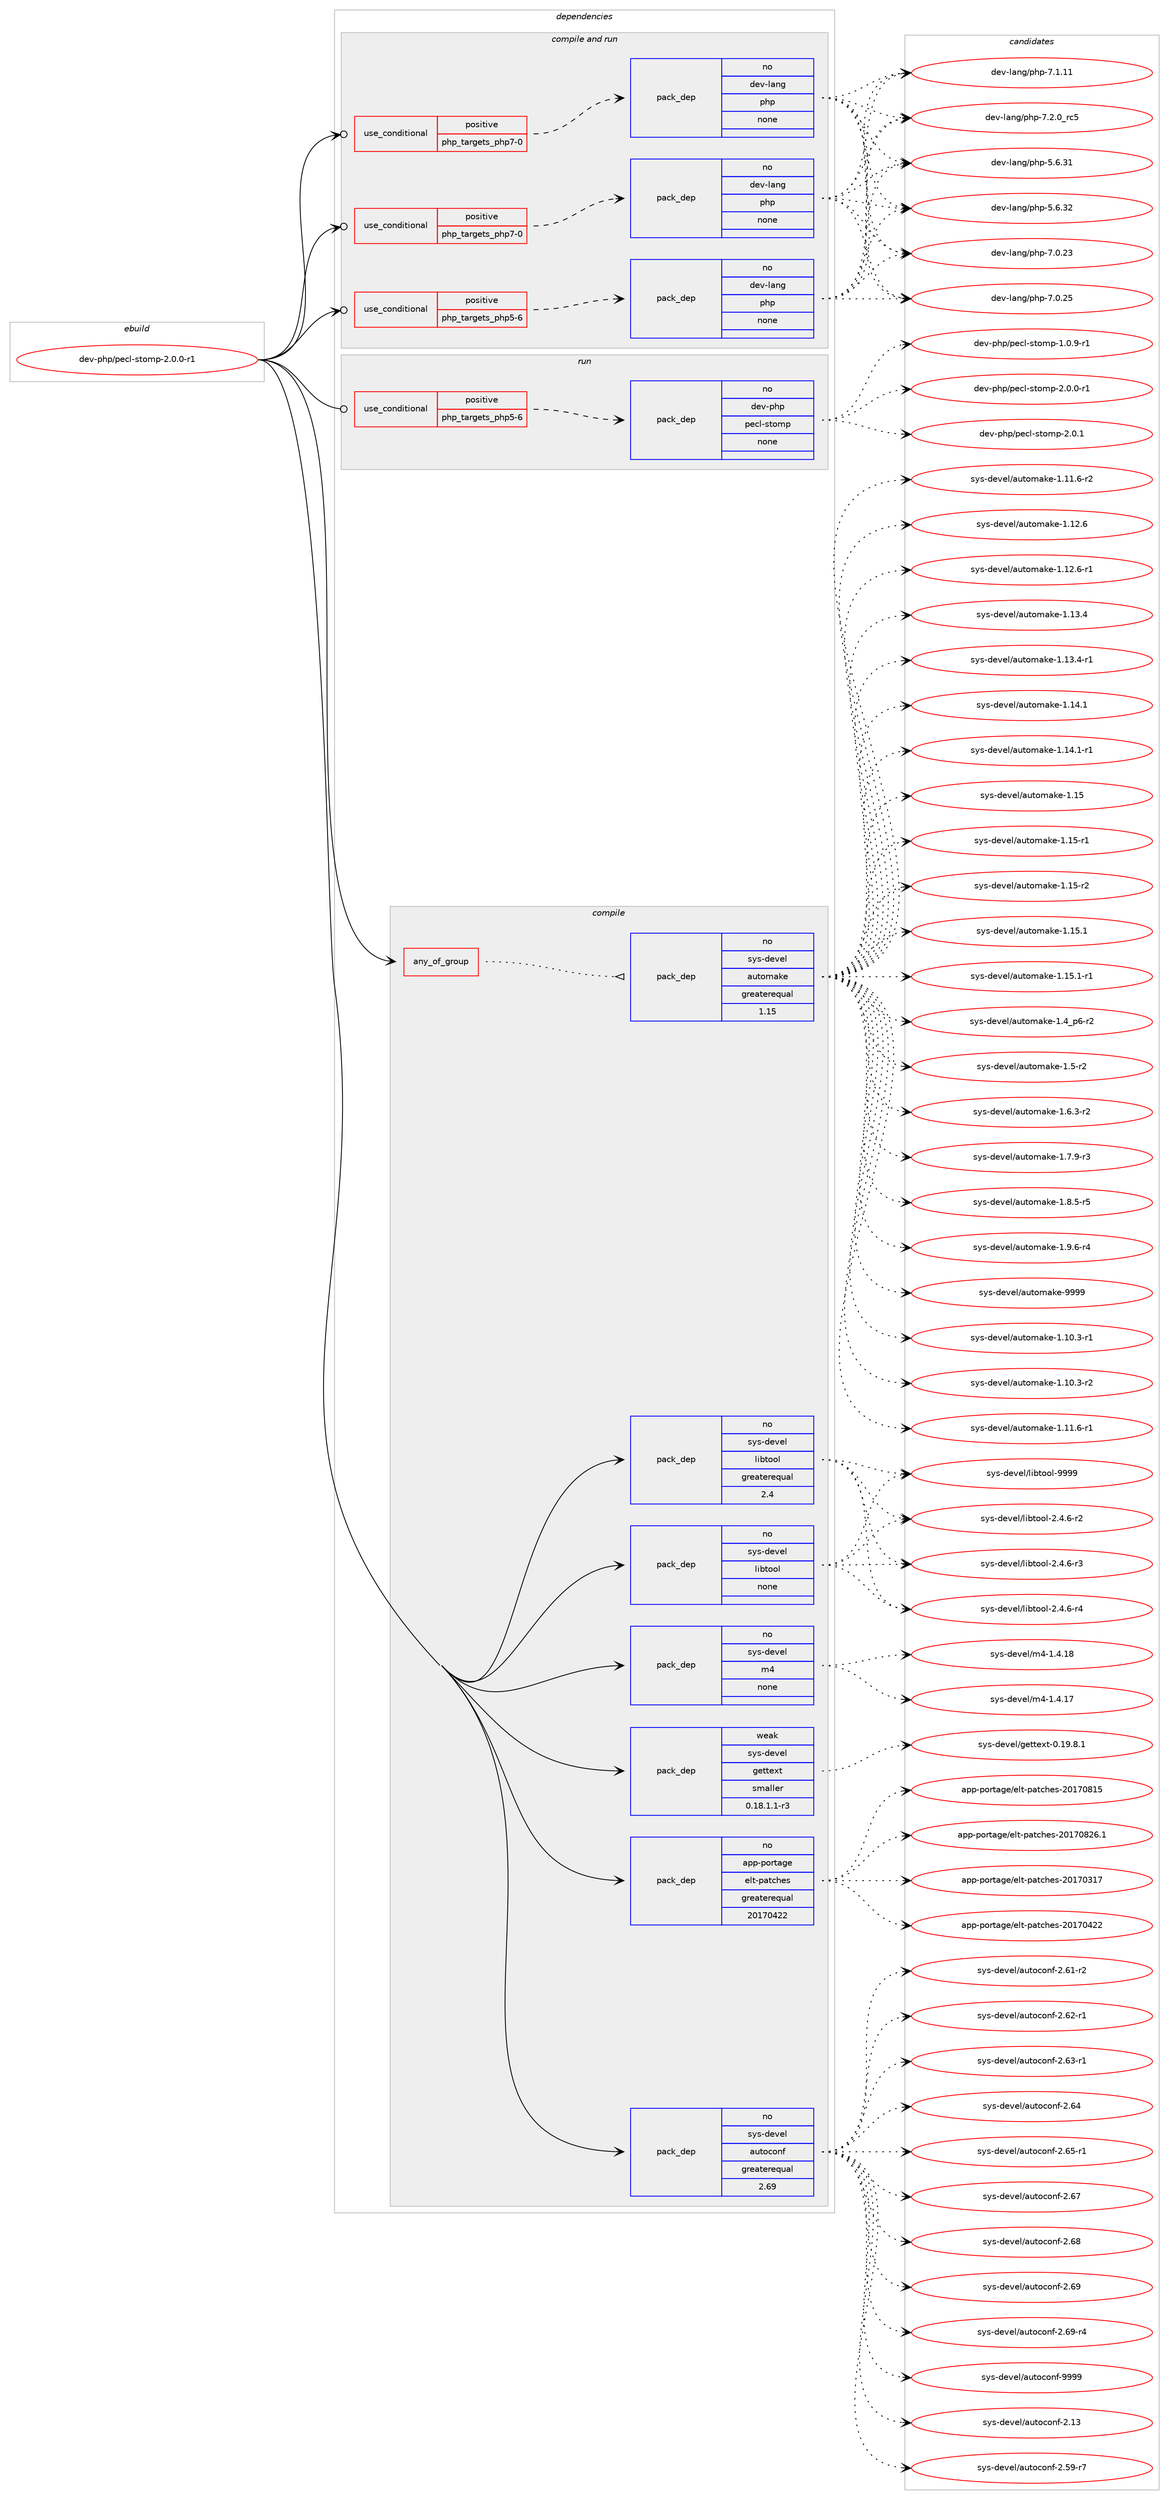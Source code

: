 digraph prolog {

# *************
# Graph options
# *************

newrank=true;
concentrate=true;
compound=true;
graph [rankdir=LR,fontname=Helvetica,fontsize=10,ranksep=1.5];#, ranksep=2.5, nodesep=0.2];
edge  [arrowhead=vee];
node  [fontname=Helvetica,fontsize=10];

# **********
# The ebuild
# **********

subgraph cluster_leftcol {
color=gray;
rank=same;
label=<<i>ebuild</i>>;
id [label="dev-php/pecl-stomp-2.0.0-r1", color=red, width=4, href="../dev-php/pecl-stomp-2.0.0-r1.svg"];
}

# ****************
# The dependencies
# ****************

subgraph cluster_midcol {
color=gray;
label=<<i>dependencies</i>>;
subgraph cluster_compile {
fillcolor="#eeeeee";
style=filled;
label=<<i>compile</i>>;
subgraph any3744 {
dependency143718 [label=<<TABLE BORDER="0" CELLBORDER="1" CELLSPACING="0" CELLPADDING="4"><TR><TD CELLPADDING="10">any_of_group</TD></TR></TABLE>>, shape=none, color=red];subgraph pack111250 {
dependency143719 [label=<<TABLE BORDER="0" CELLBORDER="1" CELLSPACING="0" CELLPADDING="4" WIDTH="220"><TR><TD ROWSPAN="6" CELLPADDING="30">pack_dep</TD></TR><TR><TD WIDTH="110">no</TD></TR><TR><TD>sys-devel</TD></TR><TR><TD>automake</TD></TR><TR><TD>greaterequal</TD></TR><TR><TD>1.15</TD></TR></TABLE>>, shape=none, color=blue];
}
dependency143718:e -> dependency143719:w [weight=20,style="dotted",arrowhead="oinv"];
}
id:e -> dependency143718:w [weight=20,style="solid",arrowhead="vee"];
subgraph pack111251 {
dependency143720 [label=<<TABLE BORDER="0" CELLBORDER="1" CELLSPACING="0" CELLPADDING="4" WIDTH="220"><TR><TD ROWSPAN="6" CELLPADDING="30">pack_dep</TD></TR><TR><TD WIDTH="110">no</TD></TR><TR><TD>app-portage</TD></TR><TR><TD>elt-patches</TD></TR><TR><TD>greaterequal</TD></TR><TR><TD>20170422</TD></TR></TABLE>>, shape=none, color=blue];
}
id:e -> dependency143720:w [weight=20,style="solid",arrowhead="vee"];
subgraph pack111252 {
dependency143721 [label=<<TABLE BORDER="0" CELLBORDER="1" CELLSPACING="0" CELLPADDING="4" WIDTH="220"><TR><TD ROWSPAN="6" CELLPADDING="30">pack_dep</TD></TR><TR><TD WIDTH="110">no</TD></TR><TR><TD>sys-devel</TD></TR><TR><TD>autoconf</TD></TR><TR><TD>greaterequal</TD></TR><TR><TD>2.69</TD></TR></TABLE>>, shape=none, color=blue];
}
id:e -> dependency143721:w [weight=20,style="solid",arrowhead="vee"];
subgraph pack111253 {
dependency143722 [label=<<TABLE BORDER="0" CELLBORDER="1" CELLSPACING="0" CELLPADDING="4" WIDTH="220"><TR><TD ROWSPAN="6" CELLPADDING="30">pack_dep</TD></TR><TR><TD WIDTH="110">no</TD></TR><TR><TD>sys-devel</TD></TR><TR><TD>libtool</TD></TR><TR><TD>greaterequal</TD></TR><TR><TD>2.4</TD></TR></TABLE>>, shape=none, color=blue];
}
id:e -> dependency143722:w [weight=20,style="solid",arrowhead="vee"];
subgraph pack111254 {
dependency143723 [label=<<TABLE BORDER="0" CELLBORDER="1" CELLSPACING="0" CELLPADDING="4" WIDTH="220"><TR><TD ROWSPAN="6" CELLPADDING="30">pack_dep</TD></TR><TR><TD WIDTH="110">no</TD></TR><TR><TD>sys-devel</TD></TR><TR><TD>libtool</TD></TR><TR><TD>none</TD></TR><TR><TD></TD></TR></TABLE>>, shape=none, color=blue];
}
id:e -> dependency143723:w [weight=20,style="solid",arrowhead="vee"];
subgraph pack111255 {
dependency143724 [label=<<TABLE BORDER="0" CELLBORDER="1" CELLSPACING="0" CELLPADDING="4" WIDTH="220"><TR><TD ROWSPAN="6" CELLPADDING="30">pack_dep</TD></TR><TR><TD WIDTH="110">no</TD></TR><TR><TD>sys-devel</TD></TR><TR><TD>m4</TD></TR><TR><TD>none</TD></TR><TR><TD></TD></TR></TABLE>>, shape=none, color=blue];
}
id:e -> dependency143724:w [weight=20,style="solid",arrowhead="vee"];
subgraph pack111256 {
dependency143725 [label=<<TABLE BORDER="0" CELLBORDER="1" CELLSPACING="0" CELLPADDING="4" WIDTH="220"><TR><TD ROWSPAN="6" CELLPADDING="30">pack_dep</TD></TR><TR><TD WIDTH="110">weak</TD></TR><TR><TD>sys-devel</TD></TR><TR><TD>gettext</TD></TR><TR><TD>smaller</TD></TR><TR><TD>0.18.1.1-r3</TD></TR></TABLE>>, shape=none, color=blue];
}
id:e -> dependency143725:w [weight=20,style="solid",arrowhead="vee"];
}
subgraph cluster_compileandrun {
fillcolor="#eeeeee";
style=filled;
label=<<i>compile and run</i>>;
subgraph cond28686 {
dependency143726 [label=<<TABLE BORDER="0" CELLBORDER="1" CELLSPACING="0" CELLPADDING="4"><TR><TD ROWSPAN="3" CELLPADDING="10">use_conditional</TD></TR><TR><TD>positive</TD></TR><TR><TD>php_targets_php5-6</TD></TR></TABLE>>, shape=none, color=red];
subgraph pack111257 {
dependency143727 [label=<<TABLE BORDER="0" CELLBORDER="1" CELLSPACING="0" CELLPADDING="4" WIDTH="220"><TR><TD ROWSPAN="6" CELLPADDING="30">pack_dep</TD></TR><TR><TD WIDTH="110">no</TD></TR><TR><TD>dev-lang</TD></TR><TR><TD>php</TD></TR><TR><TD>none</TD></TR><TR><TD></TD></TR></TABLE>>, shape=none, color=blue];
}
dependency143726:e -> dependency143727:w [weight=20,style="dashed",arrowhead="vee"];
}
id:e -> dependency143726:w [weight=20,style="solid",arrowhead="odotvee"];
subgraph cond28687 {
dependency143728 [label=<<TABLE BORDER="0" CELLBORDER="1" CELLSPACING="0" CELLPADDING="4"><TR><TD ROWSPAN="3" CELLPADDING="10">use_conditional</TD></TR><TR><TD>positive</TD></TR><TR><TD>php_targets_php7-0</TD></TR></TABLE>>, shape=none, color=red];
subgraph pack111258 {
dependency143729 [label=<<TABLE BORDER="0" CELLBORDER="1" CELLSPACING="0" CELLPADDING="4" WIDTH="220"><TR><TD ROWSPAN="6" CELLPADDING="30">pack_dep</TD></TR><TR><TD WIDTH="110">no</TD></TR><TR><TD>dev-lang</TD></TR><TR><TD>php</TD></TR><TR><TD>none</TD></TR><TR><TD></TD></TR></TABLE>>, shape=none, color=blue];
}
dependency143728:e -> dependency143729:w [weight=20,style="dashed",arrowhead="vee"];
}
id:e -> dependency143728:w [weight=20,style="solid",arrowhead="odotvee"];
subgraph cond28688 {
dependency143730 [label=<<TABLE BORDER="0" CELLBORDER="1" CELLSPACING="0" CELLPADDING="4"><TR><TD ROWSPAN="3" CELLPADDING="10">use_conditional</TD></TR><TR><TD>positive</TD></TR><TR><TD>php_targets_php7-0</TD></TR></TABLE>>, shape=none, color=red];
subgraph pack111259 {
dependency143731 [label=<<TABLE BORDER="0" CELLBORDER="1" CELLSPACING="0" CELLPADDING="4" WIDTH="220"><TR><TD ROWSPAN="6" CELLPADDING="30">pack_dep</TD></TR><TR><TD WIDTH="110">no</TD></TR><TR><TD>dev-lang</TD></TR><TR><TD>php</TD></TR><TR><TD>none</TD></TR><TR><TD></TD></TR></TABLE>>, shape=none, color=blue];
}
dependency143730:e -> dependency143731:w [weight=20,style="dashed",arrowhead="vee"];
}
id:e -> dependency143730:w [weight=20,style="solid",arrowhead="odotvee"];
}
subgraph cluster_run {
fillcolor="#eeeeee";
style=filled;
label=<<i>run</i>>;
subgraph cond28689 {
dependency143732 [label=<<TABLE BORDER="0" CELLBORDER="1" CELLSPACING="0" CELLPADDING="4"><TR><TD ROWSPAN="3" CELLPADDING="10">use_conditional</TD></TR><TR><TD>positive</TD></TR><TR><TD>php_targets_php5-6</TD></TR></TABLE>>, shape=none, color=red];
subgraph pack111260 {
dependency143733 [label=<<TABLE BORDER="0" CELLBORDER="1" CELLSPACING="0" CELLPADDING="4" WIDTH="220"><TR><TD ROWSPAN="6" CELLPADDING="30">pack_dep</TD></TR><TR><TD WIDTH="110">no</TD></TR><TR><TD>dev-php</TD></TR><TR><TD>pecl-stomp</TD></TR><TR><TD>none</TD></TR><TR><TD></TD></TR></TABLE>>, shape=none, color=blue];
}
dependency143732:e -> dependency143733:w [weight=20,style="dashed",arrowhead="vee"];
}
id:e -> dependency143732:w [weight=20,style="solid",arrowhead="odot"];
}
}

# **************
# The candidates
# **************

subgraph cluster_choices {
rank=same;
color=gray;
label=<<i>candidates</i>>;

subgraph choice111250 {
color=black;
nodesep=1;
choice11512111545100101118101108479711711611110997107101454946494846514511449 [label="sys-devel/automake-1.10.3-r1", color=red, width=4,href="../sys-devel/automake-1.10.3-r1.svg"];
choice11512111545100101118101108479711711611110997107101454946494846514511450 [label="sys-devel/automake-1.10.3-r2", color=red, width=4,href="../sys-devel/automake-1.10.3-r2.svg"];
choice11512111545100101118101108479711711611110997107101454946494946544511449 [label="sys-devel/automake-1.11.6-r1", color=red, width=4,href="../sys-devel/automake-1.11.6-r1.svg"];
choice11512111545100101118101108479711711611110997107101454946494946544511450 [label="sys-devel/automake-1.11.6-r2", color=red, width=4,href="../sys-devel/automake-1.11.6-r2.svg"];
choice1151211154510010111810110847971171161111099710710145494649504654 [label="sys-devel/automake-1.12.6", color=red, width=4,href="../sys-devel/automake-1.12.6.svg"];
choice11512111545100101118101108479711711611110997107101454946495046544511449 [label="sys-devel/automake-1.12.6-r1", color=red, width=4,href="../sys-devel/automake-1.12.6-r1.svg"];
choice1151211154510010111810110847971171161111099710710145494649514652 [label="sys-devel/automake-1.13.4", color=red, width=4,href="../sys-devel/automake-1.13.4.svg"];
choice11512111545100101118101108479711711611110997107101454946495146524511449 [label="sys-devel/automake-1.13.4-r1", color=red, width=4,href="../sys-devel/automake-1.13.4-r1.svg"];
choice1151211154510010111810110847971171161111099710710145494649524649 [label="sys-devel/automake-1.14.1", color=red, width=4,href="../sys-devel/automake-1.14.1.svg"];
choice11512111545100101118101108479711711611110997107101454946495246494511449 [label="sys-devel/automake-1.14.1-r1", color=red, width=4,href="../sys-devel/automake-1.14.1-r1.svg"];
choice115121115451001011181011084797117116111109971071014549464953 [label="sys-devel/automake-1.15", color=red, width=4,href="../sys-devel/automake-1.15.svg"];
choice1151211154510010111810110847971171161111099710710145494649534511449 [label="sys-devel/automake-1.15-r1", color=red, width=4,href="../sys-devel/automake-1.15-r1.svg"];
choice1151211154510010111810110847971171161111099710710145494649534511450 [label="sys-devel/automake-1.15-r2", color=red, width=4,href="../sys-devel/automake-1.15-r2.svg"];
choice1151211154510010111810110847971171161111099710710145494649534649 [label="sys-devel/automake-1.15.1", color=red, width=4,href="../sys-devel/automake-1.15.1.svg"];
choice11512111545100101118101108479711711611110997107101454946495346494511449 [label="sys-devel/automake-1.15.1-r1", color=red, width=4,href="../sys-devel/automake-1.15.1-r1.svg"];
choice115121115451001011181011084797117116111109971071014549465295112544511450 [label="sys-devel/automake-1.4_p6-r2", color=red, width=4,href="../sys-devel/automake-1.4_p6-r2.svg"];
choice11512111545100101118101108479711711611110997107101454946534511450 [label="sys-devel/automake-1.5-r2", color=red, width=4,href="../sys-devel/automake-1.5-r2.svg"];
choice115121115451001011181011084797117116111109971071014549465446514511450 [label="sys-devel/automake-1.6.3-r2", color=red, width=4,href="../sys-devel/automake-1.6.3-r2.svg"];
choice115121115451001011181011084797117116111109971071014549465546574511451 [label="sys-devel/automake-1.7.9-r3", color=red, width=4,href="../sys-devel/automake-1.7.9-r3.svg"];
choice115121115451001011181011084797117116111109971071014549465646534511453 [label="sys-devel/automake-1.8.5-r5", color=red, width=4,href="../sys-devel/automake-1.8.5-r5.svg"];
choice115121115451001011181011084797117116111109971071014549465746544511452 [label="sys-devel/automake-1.9.6-r4", color=red, width=4,href="../sys-devel/automake-1.9.6-r4.svg"];
choice115121115451001011181011084797117116111109971071014557575757 [label="sys-devel/automake-9999", color=red, width=4,href="../sys-devel/automake-9999.svg"];
dependency143719:e -> choice11512111545100101118101108479711711611110997107101454946494846514511449:w [style=dotted,weight="100"];
dependency143719:e -> choice11512111545100101118101108479711711611110997107101454946494846514511450:w [style=dotted,weight="100"];
dependency143719:e -> choice11512111545100101118101108479711711611110997107101454946494946544511449:w [style=dotted,weight="100"];
dependency143719:e -> choice11512111545100101118101108479711711611110997107101454946494946544511450:w [style=dotted,weight="100"];
dependency143719:e -> choice1151211154510010111810110847971171161111099710710145494649504654:w [style=dotted,weight="100"];
dependency143719:e -> choice11512111545100101118101108479711711611110997107101454946495046544511449:w [style=dotted,weight="100"];
dependency143719:e -> choice1151211154510010111810110847971171161111099710710145494649514652:w [style=dotted,weight="100"];
dependency143719:e -> choice11512111545100101118101108479711711611110997107101454946495146524511449:w [style=dotted,weight="100"];
dependency143719:e -> choice1151211154510010111810110847971171161111099710710145494649524649:w [style=dotted,weight="100"];
dependency143719:e -> choice11512111545100101118101108479711711611110997107101454946495246494511449:w [style=dotted,weight="100"];
dependency143719:e -> choice115121115451001011181011084797117116111109971071014549464953:w [style=dotted,weight="100"];
dependency143719:e -> choice1151211154510010111810110847971171161111099710710145494649534511449:w [style=dotted,weight="100"];
dependency143719:e -> choice1151211154510010111810110847971171161111099710710145494649534511450:w [style=dotted,weight="100"];
dependency143719:e -> choice1151211154510010111810110847971171161111099710710145494649534649:w [style=dotted,weight="100"];
dependency143719:e -> choice11512111545100101118101108479711711611110997107101454946495346494511449:w [style=dotted,weight="100"];
dependency143719:e -> choice115121115451001011181011084797117116111109971071014549465295112544511450:w [style=dotted,weight="100"];
dependency143719:e -> choice11512111545100101118101108479711711611110997107101454946534511450:w [style=dotted,weight="100"];
dependency143719:e -> choice115121115451001011181011084797117116111109971071014549465446514511450:w [style=dotted,weight="100"];
dependency143719:e -> choice115121115451001011181011084797117116111109971071014549465546574511451:w [style=dotted,weight="100"];
dependency143719:e -> choice115121115451001011181011084797117116111109971071014549465646534511453:w [style=dotted,weight="100"];
dependency143719:e -> choice115121115451001011181011084797117116111109971071014549465746544511452:w [style=dotted,weight="100"];
dependency143719:e -> choice115121115451001011181011084797117116111109971071014557575757:w [style=dotted,weight="100"];
}
subgraph choice111251 {
color=black;
nodesep=1;
choice97112112451121111141169710310147101108116451129711699104101115455048495548514955 [label="app-portage/elt-patches-20170317", color=red, width=4,href="../app-portage/elt-patches-20170317.svg"];
choice97112112451121111141169710310147101108116451129711699104101115455048495548525050 [label="app-portage/elt-patches-20170422", color=red, width=4,href="../app-portage/elt-patches-20170422.svg"];
choice97112112451121111141169710310147101108116451129711699104101115455048495548564953 [label="app-portage/elt-patches-20170815", color=red, width=4,href="../app-portage/elt-patches-20170815.svg"];
choice971121124511211111411697103101471011081164511297116991041011154550484955485650544649 [label="app-portage/elt-patches-20170826.1", color=red, width=4,href="../app-portage/elt-patches-20170826.1.svg"];
dependency143720:e -> choice97112112451121111141169710310147101108116451129711699104101115455048495548514955:w [style=dotted,weight="100"];
dependency143720:e -> choice97112112451121111141169710310147101108116451129711699104101115455048495548525050:w [style=dotted,weight="100"];
dependency143720:e -> choice97112112451121111141169710310147101108116451129711699104101115455048495548564953:w [style=dotted,weight="100"];
dependency143720:e -> choice971121124511211111411697103101471011081164511297116991041011154550484955485650544649:w [style=dotted,weight="100"];
}
subgraph choice111252 {
color=black;
nodesep=1;
choice115121115451001011181011084797117116111991111101024550464951 [label="sys-devel/autoconf-2.13", color=red, width=4,href="../sys-devel/autoconf-2.13.svg"];
choice1151211154510010111810110847971171161119911111010245504653574511455 [label="sys-devel/autoconf-2.59-r7", color=red, width=4,href="../sys-devel/autoconf-2.59-r7.svg"];
choice1151211154510010111810110847971171161119911111010245504654494511450 [label="sys-devel/autoconf-2.61-r2", color=red, width=4,href="../sys-devel/autoconf-2.61-r2.svg"];
choice1151211154510010111810110847971171161119911111010245504654504511449 [label="sys-devel/autoconf-2.62-r1", color=red, width=4,href="../sys-devel/autoconf-2.62-r1.svg"];
choice1151211154510010111810110847971171161119911111010245504654514511449 [label="sys-devel/autoconf-2.63-r1", color=red, width=4,href="../sys-devel/autoconf-2.63-r1.svg"];
choice115121115451001011181011084797117116111991111101024550465452 [label="sys-devel/autoconf-2.64", color=red, width=4,href="../sys-devel/autoconf-2.64.svg"];
choice1151211154510010111810110847971171161119911111010245504654534511449 [label="sys-devel/autoconf-2.65-r1", color=red, width=4,href="../sys-devel/autoconf-2.65-r1.svg"];
choice115121115451001011181011084797117116111991111101024550465455 [label="sys-devel/autoconf-2.67", color=red, width=4,href="../sys-devel/autoconf-2.67.svg"];
choice115121115451001011181011084797117116111991111101024550465456 [label="sys-devel/autoconf-2.68", color=red, width=4,href="../sys-devel/autoconf-2.68.svg"];
choice115121115451001011181011084797117116111991111101024550465457 [label="sys-devel/autoconf-2.69", color=red, width=4,href="../sys-devel/autoconf-2.69.svg"];
choice1151211154510010111810110847971171161119911111010245504654574511452 [label="sys-devel/autoconf-2.69-r4", color=red, width=4,href="../sys-devel/autoconf-2.69-r4.svg"];
choice115121115451001011181011084797117116111991111101024557575757 [label="sys-devel/autoconf-9999", color=red, width=4,href="../sys-devel/autoconf-9999.svg"];
dependency143721:e -> choice115121115451001011181011084797117116111991111101024550464951:w [style=dotted,weight="100"];
dependency143721:e -> choice1151211154510010111810110847971171161119911111010245504653574511455:w [style=dotted,weight="100"];
dependency143721:e -> choice1151211154510010111810110847971171161119911111010245504654494511450:w [style=dotted,weight="100"];
dependency143721:e -> choice1151211154510010111810110847971171161119911111010245504654504511449:w [style=dotted,weight="100"];
dependency143721:e -> choice1151211154510010111810110847971171161119911111010245504654514511449:w [style=dotted,weight="100"];
dependency143721:e -> choice115121115451001011181011084797117116111991111101024550465452:w [style=dotted,weight="100"];
dependency143721:e -> choice1151211154510010111810110847971171161119911111010245504654534511449:w [style=dotted,weight="100"];
dependency143721:e -> choice115121115451001011181011084797117116111991111101024550465455:w [style=dotted,weight="100"];
dependency143721:e -> choice115121115451001011181011084797117116111991111101024550465456:w [style=dotted,weight="100"];
dependency143721:e -> choice115121115451001011181011084797117116111991111101024550465457:w [style=dotted,weight="100"];
dependency143721:e -> choice1151211154510010111810110847971171161119911111010245504654574511452:w [style=dotted,weight="100"];
dependency143721:e -> choice115121115451001011181011084797117116111991111101024557575757:w [style=dotted,weight="100"];
}
subgraph choice111253 {
color=black;
nodesep=1;
choice1151211154510010111810110847108105981161111111084550465246544511450 [label="sys-devel/libtool-2.4.6-r2", color=red, width=4,href="../sys-devel/libtool-2.4.6-r2.svg"];
choice1151211154510010111810110847108105981161111111084550465246544511451 [label="sys-devel/libtool-2.4.6-r3", color=red, width=4,href="../sys-devel/libtool-2.4.6-r3.svg"];
choice1151211154510010111810110847108105981161111111084550465246544511452 [label="sys-devel/libtool-2.4.6-r4", color=red, width=4,href="../sys-devel/libtool-2.4.6-r4.svg"];
choice1151211154510010111810110847108105981161111111084557575757 [label="sys-devel/libtool-9999", color=red, width=4,href="../sys-devel/libtool-9999.svg"];
dependency143722:e -> choice1151211154510010111810110847108105981161111111084550465246544511450:w [style=dotted,weight="100"];
dependency143722:e -> choice1151211154510010111810110847108105981161111111084550465246544511451:w [style=dotted,weight="100"];
dependency143722:e -> choice1151211154510010111810110847108105981161111111084550465246544511452:w [style=dotted,weight="100"];
dependency143722:e -> choice1151211154510010111810110847108105981161111111084557575757:w [style=dotted,weight="100"];
}
subgraph choice111254 {
color=black;
nodesep=1;
choice1151211154510010111810110847108105981161111111084550465246544511450 [label="sys-devel/libtool-2.4.6-r2", color=red, width=4,href="../sys-devel/libtool-2.4.6-r2.svg"];
choice1151211154510010111810110847108105981161111111084550465246544511451 [label="sys-devel/libtool-2.4.6-r3", color=red, width=4,href="../sys-devel/libtool-2.4.6-r3.svg"];
choice1151211154510010111810110847108105981161111111084550465246544511452 [label="sys-devel/libtool-2.4.6-r4", color=red, width=4,href="../sys-devel/libtool-2.4.6-r4.svg"];
choice1151211154510010111810110847108105981161111111084557575757 [label="sys-devel/libtool-9999", color=red, width=4,href="../sys-devel/libtool-9999.svg"];
dependency143723:e -> choice1151211154510010111810110847108105981161111111084550465246544511450:w [style=dotted,weight="100"];
dependency143723:e -> choice1151211154510010111810110847108105981161111111084550465246544511451:w [style=dotted,weight="100"];
dependency143723:e -> choice1151211154510010111810110847108105981161111111084550465246544511452:w [style=dotted,weight="100"];
dependency143723:e -> choice1151211154510010111810110847108105981161111111084557575757:w [style=dotted,weight="100"];
}
subgraph choice111255 {
color=black;
nodesep=1;
choice11512111545100101118101108471095245494652464955 [label="sys-devel/m4-1.4.17", color=red, width=4,href="../sys-devel/m4-1.4.17.svg"];
choice11512111545100101118101108471095245494652464956 [label="sys-devel/m4-1.4.18", color=red, width=4,href="../sys-devel/m4-1.4.18.svg"];
dependency143724:e -> choice11512111545100101118101108471095245494652464955:w [style=dotted,weight="100"];
dependency143724:e -> choice11512111545100101118101108471095245494652464956:w [style=dotted,weight="100"];
}
subgraph choice111256 {
color=black;
nodesep=1;
choice1151211154510010111810110847103101116116101120116454846495746564649 [label="sys-devel/gettext-0.19.8.1", color=red, width=4,href="../sys-devel/gettext-0.19.8.1.svg"];
dependency143725:e -> choice1151211154510010111810110847103101116116101120116454846495746564649:w [style=dotted,weight="100"];
}
subgraph choice111257 {
color=black;
nodesep=1;
choice10010111845108971101034711210411245534654465149 [label="dev-lang/php-5.6.31", color=red, width=4,href="../dev-lang/php-5.6.31.svg"];
choice10010111845108971101034711210411245534654465150 [label="dev-lang/php-5.6.32", color=red, width=4,href="../dev-lang/php-5.6.32.svg"];
choice10010111845108971101034711210411245554648465051 [label="dev-lang/php-7.0.23", color=red, width=4,href="../dev-lang/php-7.0.23.svg"];
choice10010111845108971101034711210411245554648465053 [label="dev-lang/php-7.0.25", color=red, width=4,href="../dev-lang/php-7.0.25.svg"];
choice10010111845108971101034711210411245554649464949 [label="dev-lang/php-7.1.11", color=red, width=4,href="../dev-lang/php-7.1.11.svg"];
choice100101118451089711010347112104112455546504648951149953 [label="dev-lang/php-7.2.0_rc5", color=red, width=4,href="../dev-lang/php-7.2.0_rc5.svg"];
dependency143727:e -> choice10010111845108971101034711210411245534654465149:w [style=dotted,weight="100"];
dependency143727:e -> choice10010111845108971101034711210411245534654465150:w [style=dotted,weight="100"];
dependency143727:e -> choice10010111845108971101034711210411245554648465051:w [style=dotted,weight="100"];
dependency143727:e -> choice10010111845108971101034711210411245554648465053:w [style=dotted,weight="100"];
dependency143727:e -> choice10010111845108971101034711210411245554649464949:w [style=dotted,weight="100"];
dependency143727:e -> choice100101118451089711010347112104112455546504648951149953:w [style=dotted,weight="100"];
}
subgraph choice111258 {
color=black;
nodesep=1;
choice10010111845108971101034711210411245534654465149 [label="dev-lang/php-5.6.31", color=red, width=4,href="../dev-lang/php-5.6.31.svg"];
choice10010111845108971101034711210411245534654465150 [label="dev-lang/php-5.6.32", color=red, width=4,href="../dev-lang/php-5.6.32.svg"];
choice10010111845108971101034711210411245554648465051 [label="dev-lang/php-7.0.23", color=red, width=4,href="../dev-lang/php-7.0.23.svg"];
choice10010111845108971101034711210411245554648465053 [label="dev-lang/php-7.0.25", color=red, width=4,href="../dev-lang/php-7.0.25.svg"];
choice10010111845108971101034711210411245554649464949 [label="dev-lang/php-7.1.11", color=red, width=4,href="../dev-lang/php-7.1.11.svg"];
choice100101118451089711010347112104112455546504648951149953 [label="dev-lang/php-7.2.0_rc5", color=red, width=4,href="../dev-lang/php-7.2.0_rc5.svg"];
dependency143729:e -> choice10010111845108971101034711210411245534654465149:w [style=dotted,weight="100"];
dependency143729:e -> choice10010111845108971101034711210411245534654465150:w [style=dotted,weight="100"];
dependency143729:e -> choice10010111845108971101034711210411245554648465051:w [style=dotted,weight="100"];
dependency143729:e -> choice10010111845108971101034711210411245554648465053:w [style=dotted,weight="100"];
dependency143729:e -> choice10010111845108971101034711210411245554649464949:w [style=dotted,weight="100"];
dependency143729:e -> choice100101118451089711010347112104112455546504648951149953:w [style=dotted,weight="100"];
}
subgraph choice111259 {
color=black;
nodesep=1;
choice10010111845108971101034711210411245534654465149 [label="dev-lang/php-5.6.31", color=red, width=4,href="../dev-lang/php-5.6.31.svg"];
choice10010111845108971101034711210411245534654465150 [label="dev-lang/php-5.6.32", color=red, width=4,href="../dev-lang/php-5.6.32.svg"];
choice10010111845108971101034711210411245554648465051 [label="dev-lang/php-7.0.23", color=red, width=4,href="../dev-lang/php-7.0.23.svg"];
choice10010111845108971101034711210411245554648465053 [label="dev-lang/php-7.0.25", color=red, width=4,href="../dev-lang/php-7.0.25.svg"];
choice10010111845108971101034711210411245554649464949 [label="dev-lang/php-7.1.11", color=red, width=4,href="../dev-lang/php-7.1.11.svg"];
choice100101118451089711010347112104112455546504648951149953 [label="dev-lang/php-7.2.0_rc5", color=red, width=4,href="../dev-lang/php-7.2.0_rc5.svg"];
dependency143731:e -> choice10010111845108971101034711210411245534654465149:w [style=dotted,weight="100"];
dependency143731:e -> choice10010111845108971101034711210411245534654465150:w [style=dotted,weight="100"];
dependency143731:e -> choice10010111845108971101034711210411245554648465051:w [style=dotted,weight="100"];
dependency143731:e -> choice10010111845108971101034711210411245554648465053:w [style=dotted,weight="100"];
dependency143731:e -> choice10010111845108971101034711210411245554649464949:w [style=dotted,weight="100"];
dependency143731:e -> choice100101118451089711010347112104112455546504648951149953:w [style=dotted,weight="100"];
}
subgraph choice111260 {
color=black;
nodesep=1;
choice100101118451121041124711210199108451151161111091124549464846574511449 [label="dev-php/pecl-stomp-1.0.9-r1", color=red, width=4,href="../dev-php/pecl-stomp-1.0.9-r1.svg"];
choice100101118451121041124711210199108451151161111091124550464846484511449 [label="dev-php/pecl-stomp-2.0.0-r1", color=red, width=4,href="../dev-php/pecl-stomp-2.0.0-r1.svg"];
choice10010111845112104112471121019910845115116111109112455046484649 [label="dev-php/pecl-stomp-2.0.1", color=red, width=4,href="../dev-php/pecl-stomp-2.0.1.svg"];
dependency143733:e -> choice100101118451121041124711210199108451151161111091124549464846574511449:w [style=dotted,weight="100"];
dependency143733:e -> choice100101118451121041124711210199108451151161111091124550464846484511449:w [style=dotted,weight="100"];
dependency143733:e -> choice10010111845112104112471121019910845115116111109112455046484649:w [style=dotted,weight="100"];
}
}

}
